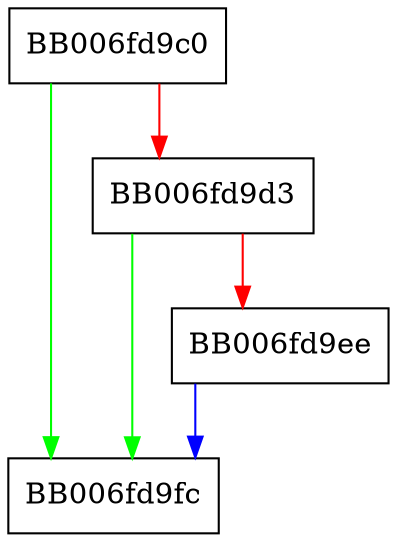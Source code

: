 digraph idea_dupctx {
  node [shape="box"];
  graph [splines=ortho];
  BB006fd9c0 -> BB006fd9fc [color="green"];
  BB006fd9c0 -> BB006fd9d3 [color="red"];
  BB006fd9d3 -> BB006fd9fc [color="green"];
  BB006fd9d3 -> BB006fd9ee [color="red"];
  BB006fd9ee -> BB006fd9fc [color="blue"];
}